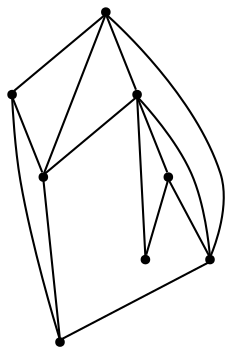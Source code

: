 graph {
  node [shape=point,comment="{\"directed\":false,\"doi\":\"10.1007/978-3-662-45803-7_26\",\"figure\":\"4 (3)\"}"]

  v0 [pos="950.9022403882157,2502.5406929380824"]
  v1 [pos="885.9011926212855,2568.6700395780067"]
  v2 [pos="806.3302446270709,2616.6255522320644"]
  v3 [pos="786.9746307181147,2665.7469382823183"]
  v4 [pos="756.3109044460488,2621.090323179912"]
  v5 [pos="805.2211483156727,2548.1855778507943"]
  v6 [pos="724.608831925588,2576.913085091568"]
  v7 [pos="675.214917211583,2508.2937259996215"]

  v7 -- v4 [id="-5",pos="675.214917211583,2508.2937259996215 678.8227409616926,2525.9403470485786 678.8227409616926,2525.9403470485786 678.8227409616926,2525.9403470485786 682.500408130563,2535.828897418795 689.8556788441463,2555.6143948903655 701.6516612460239,2573.1108925644303 713.4477072720588,2590.6076446848933 729.6802021678438,2605.8237937389886 737.7985810250084,2613.4322499356335 756.3109044460488,2621.090323179912 756.3109044460488,2621.090323179912 756.3109044460488,2621.090323179912"]
  v6 -- v4 [id="-14",pos="724.608831925588,2576.913085091568 729.5218416401322,2590.0033344893536 729.5218416401322,2590.0033344893536 729.5218416401322,2590.0033344893536 731.2772321421671,2593.025648806247 734.7922759647815,2599.074603028802 738.1071581882875,2603.852088599941 741.4262396061803,2608.633899759848 744.5451594249647,2612.1439878219417 746.1087867166651,2613.8991590761875 756.3109044460488,2621.090323179912 756.3109044460488,2621.090323179912 756.3109044460488,2621.090323179912"]
  v3 -- v0 [id="-31",pos="786.9746307181147,2665.7469382823183 807.8032234005483,2662.124384912255 807.8032234005483,2662.124384912255 807.8032234005483,2662.124384912255 819.4741207090225,2657.5593620835475 842.8075805613543,2648.4295708725313 860.5662281201445,2634.6057525089595 878.3206764845479,2620.786005287758 890.49617698518,2602.271976467603 904.4478730873096,2581.094402751907 918.3954336192096,2559.9206457321825 934.1234525711513,2536.083343816917 941.9874620471221,2524.1645656360847 950.9022403882157,2502.5406929380824 950.9022403882157,2502.5406929380824 950.9022403882157,2502.5406929380824"]
  v2 -- v1 [id="-35",pos="806.3302446270709,2616.6255522320644 819.1780775047466,2607.4624285428945 819.1780775047466,2607.4624285428945 819.1780775047466,2607.4624285428945 823.9607054147856,2604.535786071695 833.5217620404767,2598.682755575694 844.1544403488708,2592.633801353139 854.7912542274944,2586.588918272954 866.4955542185916,2580.344040323845 872.3497401871762,2577.22579971486 885.9011926212855,2568.6700395780067 885.9011926212855,2568.6700395780067 885.9011926212855,2568.6700395780067"]
  v5 -- v0 [id="-36",pos="805.2211483156727,2548.1855778507943 822.8140708505349,2544.763019349655 822.8140708505349,2544.763019349655 822.8140708505349,2544.763019349655 831.303505793523,2540.969223553656 848.286574873886,2533.3818864080554 870.1481534694553,2526.5199759435004 892.0097956891819,2519.6539943365756 918.7498837999576,2513.513184964299 932.117828258152,2510.4407447069752 950.9022403882157,2502.5406929380824 950.9022403882157,2502.5406929380824 950.9022403882157,2502.5406929380824"]
  v0 -- v1 [id="-43",pos="950.9022403882157,2502.5406929380824 942.1042123759092,2515.2846407880243 942.1042123759092,2515.2846407880243 942.1042123759092,2515.2846407880243 936.9337952266566,2519.6746044948236 926.5888253579219,2528.454023015626 917.7116011757203,2537.0377722562725 908.8343769935185,2545.6215214969193 901.4248984978499,2554.0090925646136 897.713892270514,2558.203132544859 894.0070216134076,2562.396918078706 897.713892270514,2558.203132544859 897.713892270514,2558.203132544859 885.9011926212855,2568.6700395780067 885.9011926212855,2568.6700395780067 885.9011926212855,2568.6700395780067"]
  v7 -- v6 [id="-11",pos="675.214917211583,2508.2937259996215 685.135593480809,2518.311535140084 685.135593480809,2518.311535140084 685.135593480809,2518.311535140084 689.9140858206185,2522.213470655285 699.4751424463095,2530.017596132086 706.2049876928756,2538.692946076056 712.9389685096713,2547.3766927511647 716.8418015714993,2556.9359894822114 718.7932181024133,2561.7175461957204 724.608831925588,2576.913085091568 724.608831925588,2576.913085091568 724.608831925588,2576.913085091568"]
  v6 -- v5 [id="-16",pos="724.608831925588,2576.913085091568 736.4517848616492,2571.4684410645527 736.4517848616492,2571.4684410645527 736.4517848616492,2571.4684410645527 739.8667478847094,2570.009445417721 746.6966739308298,2567.0828029465215 757.2334070098991,2563.960491195166 767.770203713126,2560.8379249974123 782.0138074493018,2557.523760661873 789.135577505311,2555.8645156997195 805.2211483156727,2548.1855778507943 805.2211483156727,2548.1855778507943 805.2211483156727,2548.1855778507943"]
  v7 -- v3 [id="-27",pos="675.214917211583,2508.2937259996215 673.7482054176074,2535.828897418795 673.7482054176074,2535.828897418795 673.7482054176074,2535.828897418795 679.2021954362899,2556.3731540495655 690.11004822534,2597.45301613357 708.1188659709371,2622.8162330983737 726.1276837165343,2648.1753789208074 751.2416019889077,2657.8138084816696 763.7964933399797,2662.633023262101 786.9746307181147,2665.7469382823183 786.9746307181147,2665.7469382823183 786.9746307181147,2665.7469382823183"]
  v3 -- v2 [id="-29",pos="786.9746307181147,2665.7469382823183 788.5268215675266,2653.3737188344403 788.5268215675266,2653.3737188344403 788.5268215675266,2653.3737188344403 788.5268215675266,2650.709919492501 788.5268215675266,2645.3861375045935 790.6825352677786,2640.4376639539164 792.8383125921879,2635.4935159920074 797.1497399926918,2630.9284931633 799.3054536929438,2628.6481445433305 801.4611673931959,2626.363724780991 799.3054536929438,2628.6481445433305 799.3054536929438,2628.6481445433305 806.3302446270709,2616.6255522320644 806.3302446270709,2616.6255522320644 806.3302446270709,2616.6255522320644"]
  v5 -- v2 [id="-34",pos="805.2211483156727,2548.1855778507943 805.9018154573328,2562.2012487985503 805.9018154573328,2562.2012487985503 805.9018154573328,2562.2012487985503 806.5356393131237,2566.5118252291354 807.8032234005483,2575.137303679074 807.9325076883387,2583.1246305625227 808.0575927817421,2591.1122118923695 807.0443144513539,2598.470292833262 806.5356393131237,2602.1513688748933 806.3302446270709,2616.6255522320644 806.3302446270709,2616.6255522320644 806.3302446270709,2616.6255522320644"]
  v1 -- v3 [id="-40",pos="885.9011926212855,2568.6700395780067 874.3011567180902,2586.368058799384 874.3011567180902,2586.368058799384 874.3011567180902,2586.368058799384 866.5622323355228,2596.7652475194463 851.0885827647749,2617.559370513173 836.6323470946446,2631.2541845528963 822.1719122301275,2644.948744146222 808.7288912662282,2651.543994785545 802.0073807842784,2654.841365658808 795.2858703023288,2658.13899097847 802.0073807842784,2654.841365658808 802.0073807842784,2654.841365658808 786.9746307181147,2665.7469382823183 786.9746307181147,2665.7469382823183 786.9746307181147,2665.7469382823183"]
  v0 -- v7 [id="-41",pos="950.9022403882157,2502.5406929380824 928.1441178850058,2495.45359741119 928.1441178850058,2495.45359741119 928.1441178850058,2495.45359741119 914.0548027304695,2493.28164295682 885.8678376567806,2488.946130779219 862.0173042774447,2486.5988627565434 838.1667708981089,2484.2518491802657 818.6568684075132,2483.889263062942 789.3858113162753,2486.419732492265 760.1188261711095,2488.946130779219 721.0906864253016,2494.36558461282 701.5807839347058,2497.0751843064213 675.214917211583,2508.2937259996215 675.214917211583,2508.2937259996215 675.214917211583,2508.2937259996215"]
  v7 -- v5 [id="-50",pos="675.214917211583,2508.2937259996215 693.8085204936727,2515.5016835656224 693.8085204936727,2515.5016835656224 693.8085204936727,2515.5016835656224 706.6385863254009,2519.2952249152236 732.2945824186276,2526.8784909184546 751.2624707125275,2532.4814006051015 770.234494576657,2538.0799847029803 782.522482587532,2541.6903246459337 788.6644406199333,2543.4956218406096 805.2211483156727,2548.1855778507943 805.2211483156727,2548.1855778507943 805.2211483156727,2548.1855778507943"]
}